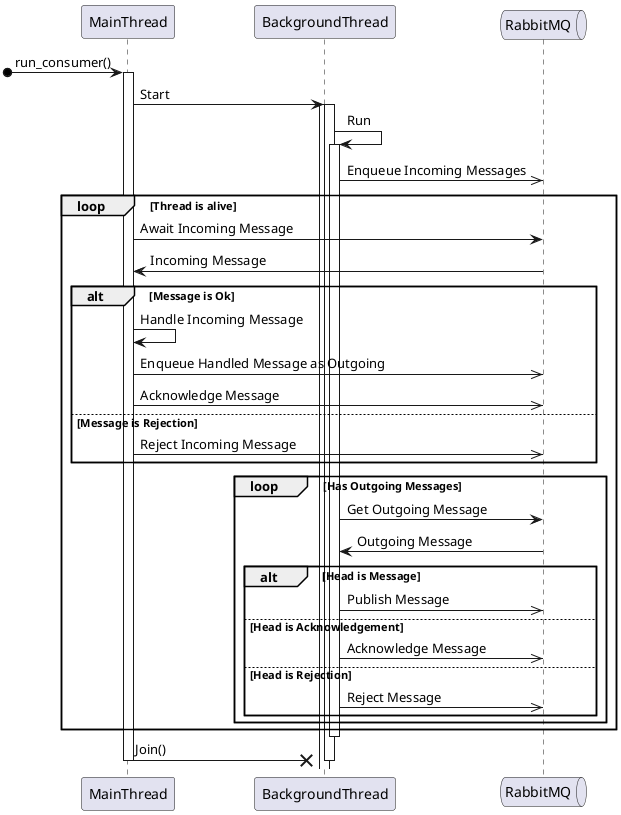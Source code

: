@startuml
participant MainThread as main
participant BackgroundThread as bg

queue RabbitMQ as mq

[o-> main : run_consumer()
activate main
        main -> bg ++ : Start
        activate bg
                bg -> bg : Run
                activate bg
                        bg ->> mq : Enqueue Incoming Messages
                        loop Thread is alive
                                main -> mq : Await Incoming Message
                                mq -> main : Incoming Message

                                alt Message is Ok
                                        main -> main : Handle Incoming Message
                                        main ->> mq : Enqueue Handled Message as Outgoing
                                        main ->> mq : Acknowledge Message
                                else Message is Rejection
                                        main ->> mq : Reject Incoming Message
                                end

                                loop Has Outgoing Messages
                                        bg -> mq : Get Outgoing Message
                                        mq -> bg : Outgoing Message

                                        alt Head is Message
                                                bg ->> mq : Publish Message
                                        else Head is Acknowledgement
                                                bg ->> mq : Acknowledge Message
                                        else Head is Rejection
                                                bg ->> mq : Reject Message
                                        end
                                end
                        end
                deactivate bg
        main ->x bg : Join()
        deactivate bg
deactivate main

@enduml
